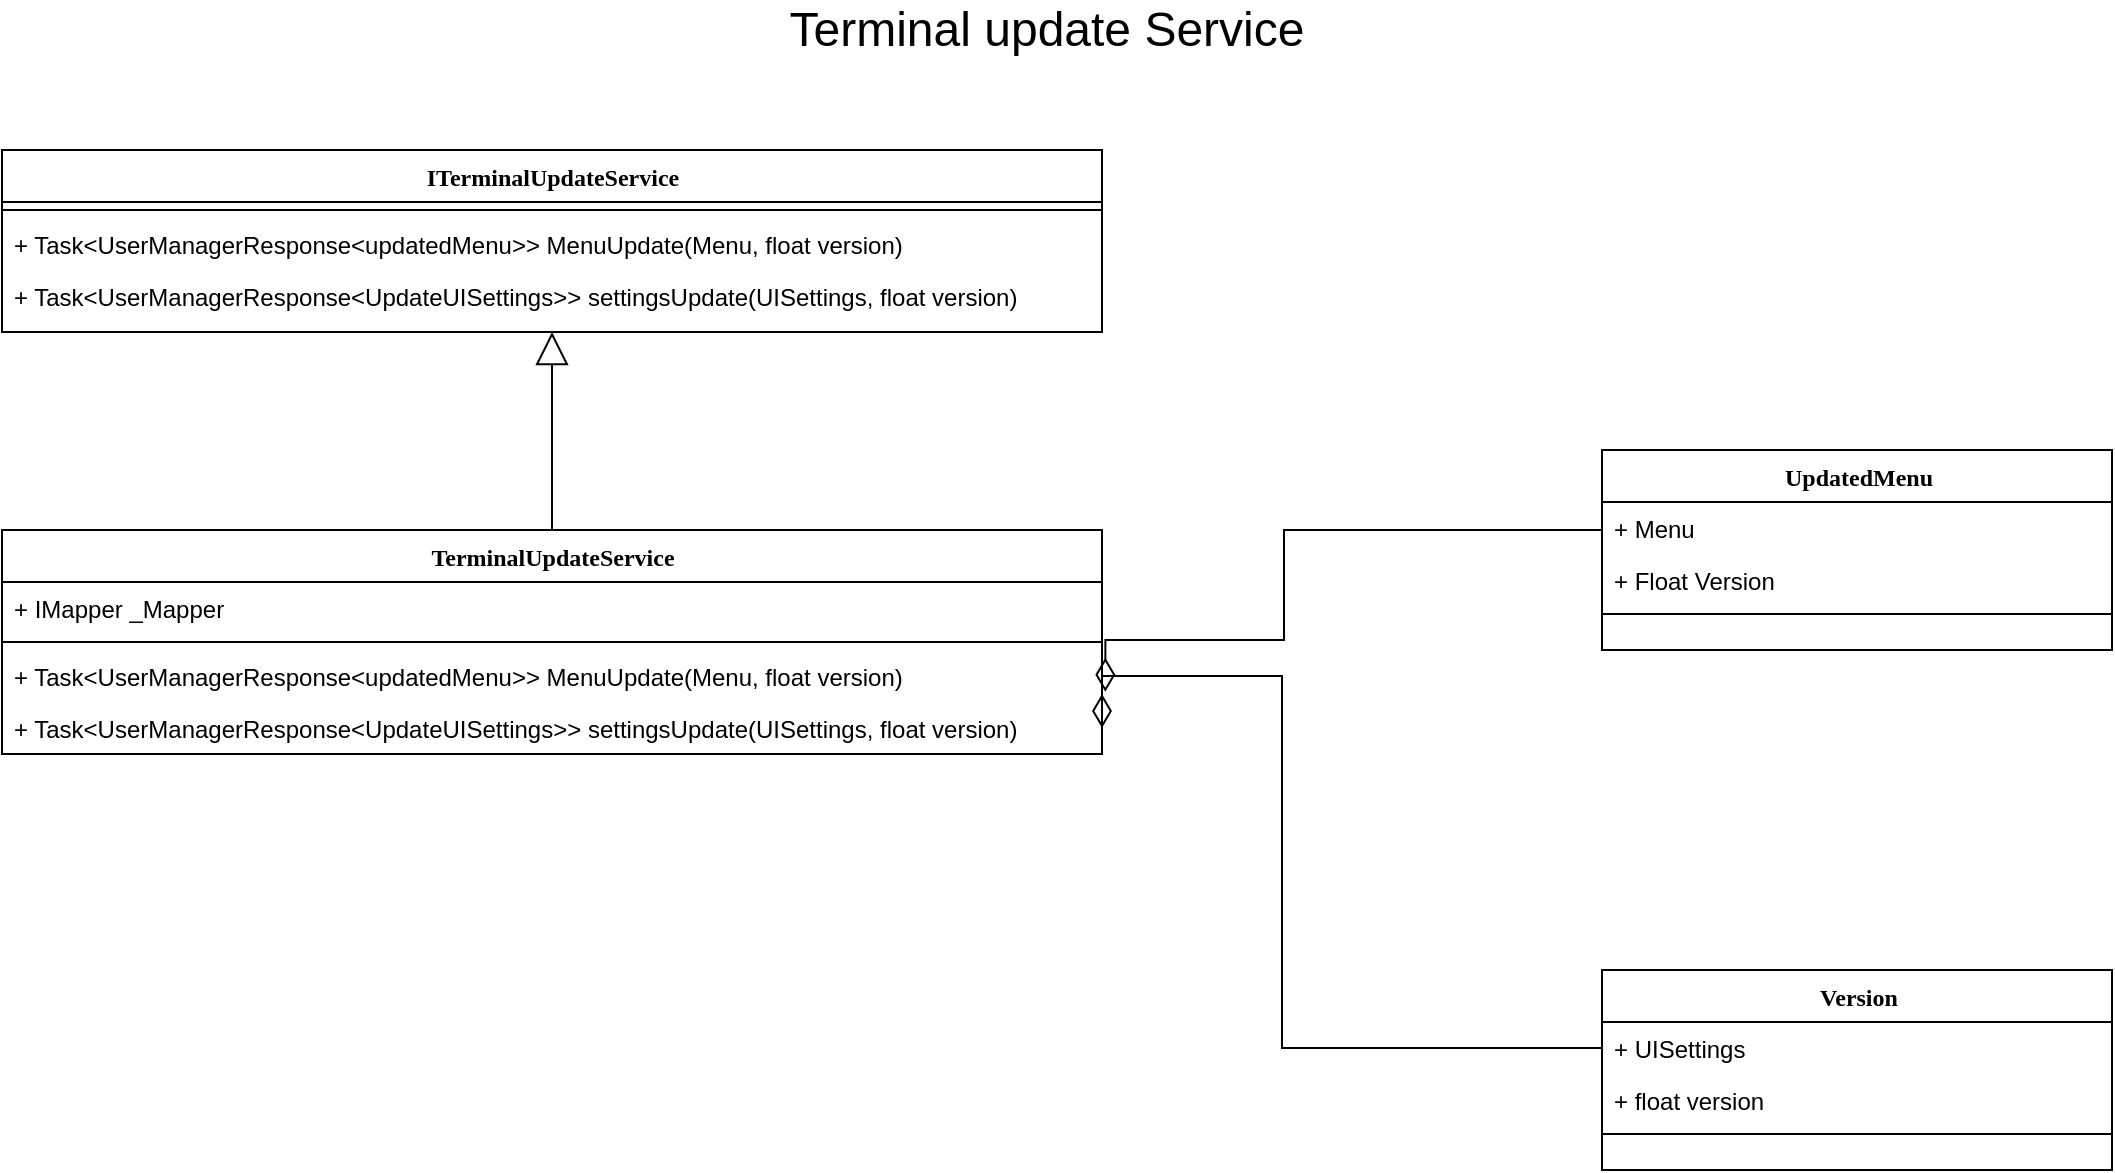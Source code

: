 <mxfile version="14.2.9" type="device"><diagram id="QkI--pBJC4bzssq41QZq" name="Page-1"><mxGraphModel dx="2272" dy="2946" grid="1" gridSize="10" guides="1" tooltips="1" connect="1" arrows="1" fold="1" page="1" pageScale="1" pageWidth="850" pageHeight="1100" math="0" shadow="0"><root><mxCell id="0"/><mxCell id="1" parent="0"/><mxCell id="noM06Llarw8SXuktYtZB-41" value="&lt;font style=&quot;font-size: 24px&quot;&gt;Terminal update Service&lt;br&gt;&lt;/font&gt;" style="text;html=1;strokeColor=none;fillColor=none;align=center;verticalAlign=middle;whiteSpace=wrap;rounded=0;" vertex="1" parent="1"><mxGeometry x="260" y="-2130" width="305" height="20" as="geometry"/></mxCell><mxCell id="noM06Llarw8SXuktYtZB-573" style="edgeStyle=orthogonalEdgeStyle;rounded=0;orthogonalLoop=1;jettySize=auto;html=1;exitX=0.5;exitY=0;exitDx=0;exitDy=0;entryX=0.5;entryY=1;entryDx=0;entryDy=0;endArrow=block;endFill=0;endSize=14;" edge="1" parent="1" source="noM06Llarw8SXuktYtZB-574" target="noM06Llarw8SXuktYtZB-586"><mxGeometry relative="1" as="geometry"/></mxCell><mxCell id="noM06Llarw8SXuktYtZB-574" value="TerminalUpdateService" style="swimlane;html=1;fontStyle=1;align=center;verticalAlign=top;childLayout=stackLayout;horizontal=1;startSize=26;horizontalStack=0;resizeParent=1;resizeLast=0;collapsible=1;marginBottom=0;swimlaneFillColor=#ffffff;rounded=0;shadow=0;comic=0;labelBackgroundColor=none;strokeWidth=1;fillColor=none;fontFamily=Verdana;fontSize=12" vertex="1" parent="1"><mxGeometry x="-110" y="-1870" width="550" height="112" as="geometry"/></mxCell><mxCell id="noM06Llarw8SXuktYtZB-575" value="+ IMapper _Mapper" style="text;html=1;strokeColor=none;fillColor=none;align=left;verticalAlign=top;spacingLeft=4;spacingRight=4;whiteSpace=wrap;overflow=hidden;rotatable=0;points=[[0,0.5],[1,0.5]];portConstraint=eastwest;" vertex="1" parent="noM06Llarw8SXuktYtZB-574"><mxGeometry y="26" width="550" height="26" as="geometry"/></mxCell><mxCell id="noM06Llarw8SXuktYtZB-576" value="" style="line;html=1;strokeWidth=1;fillColor=none;align=left;verticalAlign=middle;spacingTop=-1;spacingLeft=3;spacingRight=3;rotatable=0;labelPosition=right;points=[];portConstraint=eastwest;" vertex="1" parent="noM06Llarw8SXuktYtZB-574"><mxGeometry y="52" width="550" height="8" as="geometry"/></mxCell><mxCell id="noM06Llarw8SXuktYtZB-577" value="+ Task&amp;lt;UserManagerResponse&amp;lt;updatedMenu&amp;gt;&amp;gt; MenuUpdate(Menu, float version)" style="text;html=1;strokeColor=none;fillColor=none;align=left;verticalAlign=top;spacingLeft=4;spacingRight=4;whiteSpace=wrap;overflow=hidden;rotatable=0;points=[[0,0.5],[1,0.5]];portConstraint=eastwest;" vertex="1" parent="noM06Llarw8SXuktYtZB-574"><mxGeometry y="60" width="550" height="26" as="geometry"/></mxCell><mxCell id="noM06Llarw8SXuktYtZB-578" value="+ Task&amp;lt;UserManagerResponse&amp;lt;UpdateUISettings&amp;gt;&amp;gt;&amp;nbsp;settingsUpdate(UISettings, float version)" style="text;html=1;strokeColor=none;fillColor=none;align=left;verticalAlign=top;spacingLeft=4;spacingRight=4;whiteSpace=wrap;overflow=hidden;rotatable=0;points=[[0,0.5],[1,0.5]];portConstraint=eastwest;" vertex="1" parent="noM06Llarw8SXuktYtZB-574"><mxGeometry y="86" width="550" height="26" as="geometry"/></mxCell><mxCell id="noM06Llarw8SXuktYtZB-579" value="Version" style="swimlane;html=1;fontStyle=1;align=center;verticalAlign=top;childLayout=stackLayout;horizontal=1;startSize=26;horizontalStack=0;resizeParent=1;resizeLast=0;collapsible=1;marginBottom=0;swimlaneFillColor=#ffffff;rounded=0;shadow=0;comic=0;labelBackgroundColor=none;strokeWidth=1;fillColor=none;fontFamily=Verdana;fontSize=12" vertex="1" parent="1"><mxGeometry x="690" y="-1650" width="255" height="100" as="geometry"/></mxCell><mxCell id="noM06Llarw8SXuktYtZB-580" value="+ UISettings" style="text;html=1;strokeColor=none;fillColor=none;align=left;verticalAlign=top;spacingLeft=4;spacingRight=4;whiteSpace=wrap;overflow=hidden;rotatable=0;points=[[0,0.5],[1,0.5]];portConstraint=eastwest;" vertex="1" parent="noM06Llarw8SXuktYtZB-579"><mxGeometry y="26" width="255" height="26" as="geometry"/></mxCell><mxCell id="noM06Llarw8SXuktYtZB-581" value="+ float version" style="text;html=1;strokeColor=none;fillColor=none;align=left;verticalAlign=top;spacingLeft=4;spacingRight=4;whiteSpace=wrap;overflow=hidden;rotatable=0;points=[[0,0.5],[1,0.5]];portConstraint=eastwest;" vertex="1" parent="noM06Llarw8SXuktYtZB-579"><mxGeometry y="52" width="255" height="26" as="geometry"/></mxCell><mxCell id="noM06Llarw8SXuktYtZB-582" value="" style="line;html=1;strokeWidth=1;fillColor=none;align=left;verticalAlign=middle;spacingTop=-1;spacingLeft=3;spacingRight=3;rotatable=0;labelPosition=right;points=[];portConstraint=eastwest;" vertex="1" parent="noM06Llarw8SXuktYtZB-579"><mxGeometry y="78" width="255" height="8" as="geometry"/></mxCell><mxCell id="noM06Llarw8SXuktYtZB-584" style="edgeStyle=orthogonalEdgeStyle;rounded=0;orthogonalLoop=1;jettySize=auto;html=1;exitX=0;exitY=0.5;exitDx=0;exitDy=0;entryX=1;entryY=0.5;entryDx=0;entryDy=0;endArrow=diamondThin;endFill=0;endSize=14;" edge="1" parent="1" source="noM06Llarw8SXuktYtZB-580" target="noM06Llarw8SXuktYtZB-578"><mxGeometry relative="1" as="geometry"><Array as="points"><mxPoint x="530" y="-1611"/><mxPoint x="530" y="-1797"/></Array></mxGeometry></mxCell><mxCell id="noM06Llarw8SXuktYtZB-585" style="edgeStyle=orthogonalEdgeStyle;rounded=0;orthogonalLoop=1;jettySize=auto;html=1;exitX=0;exitY=0.5;exitDx=0;exitDy=0;endArrow=diamondThin;endFill=0;endSize=14;entryX=1.003;entryY=0.801;entryDx=0;entryDy=0;entryPerimeter=0;" edge="1" parent="1" target="noM06Llarw8SXuktYtZB-577"><mxGeometry relative="1" as="geometry"><mxPoint x="441.0" y="-1771.068" as="targetPoint"/><mxPoint x="691" y="-1870" as="sourcePoint"/><Array as="points"><mxPoint x="531" y="-1870"/><mxPoint x="531" y="-1815"/></Array></mxGeometry></mxCell><mxCell id="noM06Llarw8SXuktYtZB-586" value="ITerminalUpdateService" style="swimlane;html=1;fontStyle=1;align=center;verticalAlign=top;childLayout=stackLayout;horizontal=1;startSize=26;horizontalStack=0;resizeParent=1;resizeLast=0;collapsible=1;marginBottom=0;swimlaneFillColor=#ffffff;rounded=0;shadow=0;comic=0;labelBackgroundColor=none;strokeWidth=1;fillColor=none;fontFamily=Verdana;fontSize=12" vertex="1" parent="1"><mxGeometry x="-110" y="-2060" width="550" height="91" as="geometry"/></mxCell><mxCell id="noM06Llarw8SXuktYtZB-587" value="" style="line;html=1;strokeWidth=1;fillColor=none;align=left;verticalAlign=middle;spacingTop=-1;spacingLeft=3;spacingRight=3;rotatable=0;labelPosition=right;points=[];portConstraint=eastwest;" vertex="1" parent="noM06Llarw8SXuktYtZB-586"><mxGeometry y="26" width="550" height="8" as="geometry"/></mxCell><mxCell id="noM06Llarw8SXuktYtZB-588" value="+ Task&amp;lt;UserManagerResponse&amp;lt;updatedMenu&amp;gt;&amp;gt; MenuUpdate(Menu, float version)" style="text;html=1;strokeColor=none;fillColor=none;align=left;verticalAlign=top;spacingLeft=4;spacingRight=4;whiteSpace=wrap;overflow=hidden;rotatable=0;points=[[0,0.5],[1,0.5]];portConstraint=eastwest;" vertex="1" parent="noM06Llarw8SXuktYtZB-586"><mxGeometry y="34" width="550" height="26" as="geometry"/></mxCell><mxCell id="noM06Llarw8SXuktYtZB-589" value="+ Task&amp;lt;UserManagerResponse&amp;lt;UpdateUISettings&amp;gt;&amp;gt;&amp;nbsp;settingsUpdate(UISettings, float version)" style="text;html=1;strokeColor=none;fillColor=none;align=left;verticalAlign=top;spacingLeft=4;spacingRight=4;whiteSpace=wrap;overflow=hidden;rotatable=0;points=[[0,0.5],[1,0.5]];portConstraint=eastwest;" vertex="1" parent="noM06Llarw8SXuktYtZB-586"><mxGeometry y="60" width="550" height="26" as="geometry"/></mxCell><mxCell id="noM06Llarw8SXuktYtZB-590" value="UpdatedMenu" style="swimlane;html=1;fontStyle=1;align=center;verticalAlign=top;childLayout=stackLayout;horizontal=1;startSize=26;horizontalStack=0;resizeParent=1;resizeLast=0;collapsible=1;marginBottom=0;swimlaneFillColor=#ffffff;rounded=0;shadow=0;comic=0;labelBackgroundColor=none;strokeWidth=1;fillColor=none;fontFamily=Verdana;fontSize=12" vertex="1" parent="1"><mxGeometry x="690" y="-1910" width="255" height="100" as="geometry"/></mxCell><mxCell id="noM06Llarw8SXuktYtZB-591" value="+ Menu&amp;nbsp;" style="text;html=1;strokeColor=none;fillColor=none;align=left;verticalAlign=top;spacingLeft=4;spacingRight=4;whiteSpace=wrap;overflow=hidden;rotatable=0;points=[[0,0.5],[1,0.5]];portConstraint=eastwest;" vertex="1" parent="noM06Llarw8SXuktYtZB-590"><mxGeometry y="26" width="255" height="26" as="geometry"/></mxCell><mxCell id="noM06Llarw8SXuktYtZB-592" value="+ Float Version" style="text;html=1;strokeColor=none;fillColor=none;align=left;verticalAlign=top;spacingLeft=4;spacingRight=4;whiteSpace=wrap;overflow=hidden;rotatable=0;points=[[0,0.5],[1,0.5]];portConstraint=eastwest;" vertex="1" parent="noM06Llarw8SXuktYtZB-590"><mxGeometry y="52" width="255" height="26" as="geometry"/></mxCell><mxCell id="noM06Llarw8SXuktYtZB-593" value="" style="line;html=1;strokeWidth=1;fillColor=none;align=left;verticalAlign=middle;spacingTop=-1;spacingLeft=3;spacingRight=3;rotatable=0;labelPosition=right;points=[];portConstraint=eastwest;" vertex="1" parent="noM06Llarw8SXuktYtZB-590"><mxGeometry y="78" width="255" height="8" as="geometry"/></mxCell></root></mxGraphModel></diagram></mxfile>